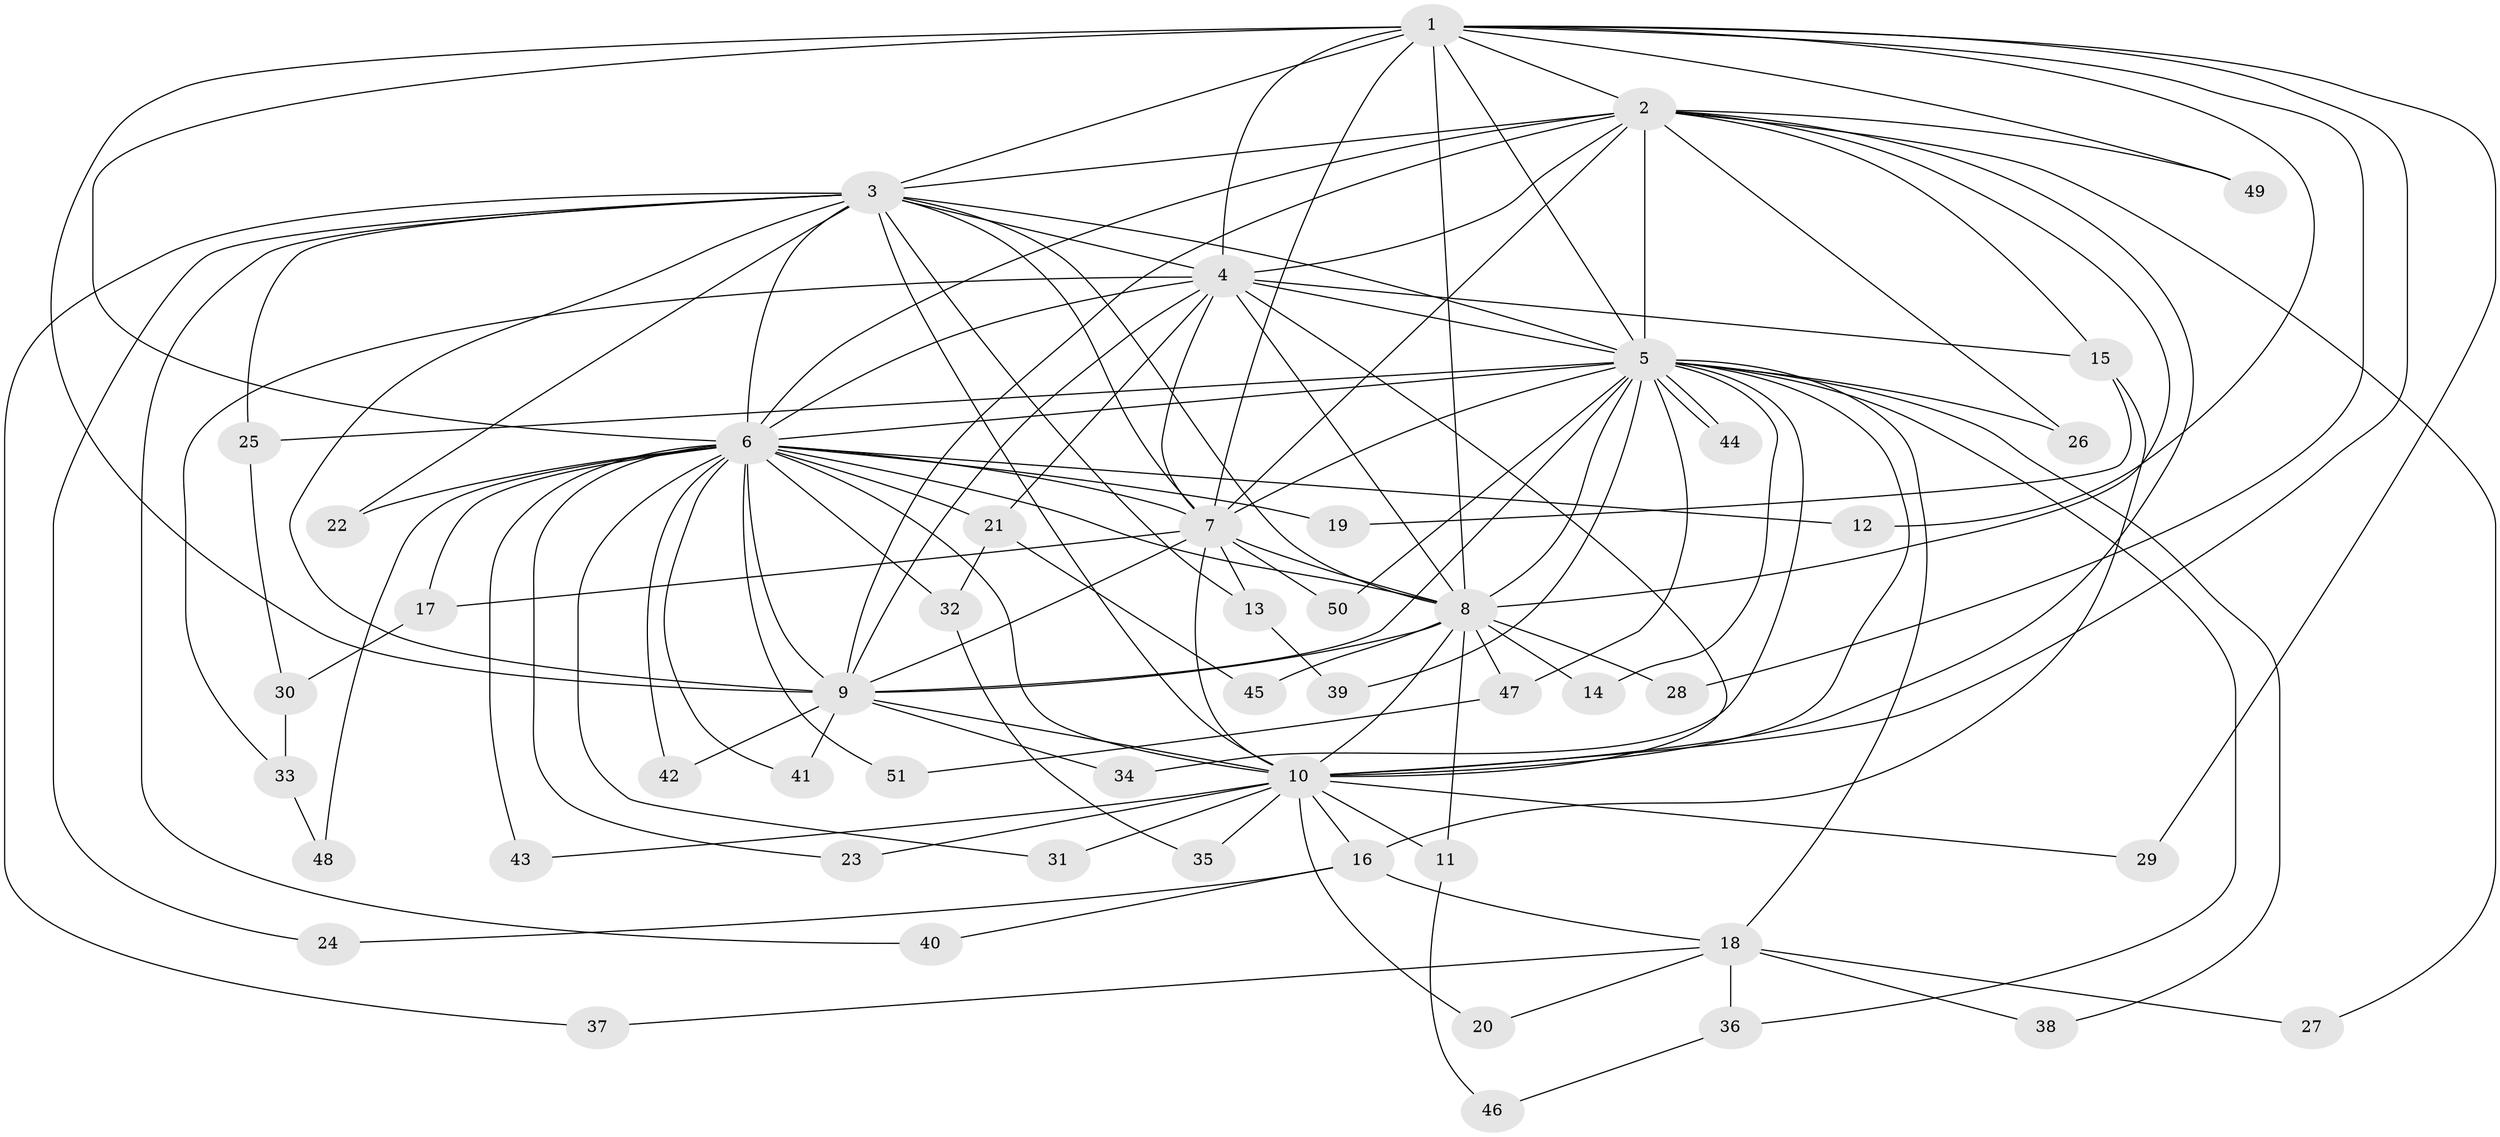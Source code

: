// coarse degree distribution, {11: 0.05555555555555555, 13: 0.027777777777777776, 22: 0.027777777777777776, 3: 0.16666666666666666, 2: 0.3888888888888889, 10: 0.027777777777777776, 4: 0.08333333333333333, 1: 0.1111111111111111, 9: 0.027777777777777776, 7: 0.027777777777777776, 5: 0.027777777777777776, 14: 0.027777777777777776}
// Generated by graph-tools (version 1.1) at 2025/36/03/04/25 23:36:23]
// undirected, 51 vertices, 127 edges
graph export_dot {
  node [color=gray90,style=filled];
  1;
  2;
  3;
  4;
  5;
  6;
  7;
  8;
  9;
  10;
  11;
  12;
  13;
  14;
  15;
  16;
  17;
  18;
  19;
  20;
  21;
  22;
  23;
  24;
  25;
  26;
  27;
  28;
  29;
  30;
  31;
  32;
  33;
  34;
  35;
  36;
  37;
  38;
  39;
  40;
  41;
  42;
  43;
  44;
  45;
  46;
  47;
  48;
  49;
  50;
  51;
  1 -- 2;
  1 -- 3;
  1 -- 4;
  1 -- 5;
  1 -- 6;
  1 -- 7;
  1 -- 8;
  1 -- 9;
  1 -- 10;
  1 -- 12;
  1 -- 28;
  1 -- 29;
  1 -- 49;
  2 -- 3;
  2 -- 4;
  2 -- 5;
  2 -- 6;
  2 -- 7;
  2 -- 8;
  2 -- 9;
  2 -- 10;
  2 -- 15;
  2 -- 26;
  2 -- 27;
  2 -- 49;
  3 -- 4;
  3 -- 5;
  3 -- 6;
  3 -- 7;
  3 -- 8;
  3 -- 9;
  3 -- 10;
  3 -- 13;
  3 -- 22;
  3 -- 24;
  3 -- 25;
  3 -- 37;
  3 -- 40;
  4 -- 5;
  4 -- 6;
  4 -- 7;
  4 -- 8;
  4 -- 9;
  4 -- 10;
  4 -- 15;
  4 -- 21;
  4 -- 33;
  5 -- 6;
  5 -- 7;
  5 -- 8;
  5 -- 9;
  5 -- 10;
  5 -- 14;
  5 -- 18;
  5 -- 25;
  5 -- 26;
  5 -- 34;
  5 -- 36;
  5 -- 38;
  5 -- 39;
  5 -- 44;
  5 -- 44;
  5 -- 47;
  5 -- 50;
  6 -- 7;
  6 -- 8;
  6 -- 9;
  6 -- 10;
  6 -- 12;
  6 -- 17;
  6 -- 19;
  6 -- 21;
  6 -- 22;
  6 -- 23;
  6 -- 31;
  6 -- 32;
  6 -- 41;
  6 -- 42;
  6 -- 43;
  6 -- 48;
  6 -- 51;
  7 -- 8;
  7 -- 9;
  7 -- 10;
  7 -- 13;
  7 -- 17;
  7 -- 50;
  8 -- 9;
  8 -- 10;
  8 -- 11;
  8 -- 14;
  8 -- 28;
  8 -- 45;
  8 -- 47;
  9 -- 10;
  9 -- 34;
  9 -- 41;
  9 -- 42;
  10 -- 11;
  10 -- 16;
  10 -- 20;
  10 -- 23;
  10 -- 29;
  10 -- 31;
  10 -- 35;
  10 -- 43;
  11 -- 46;
  13 -- 39;
  15 -- 16;
  15 -- 19;
  16 -- 18;
  16 -- 24;
  16 -- 40;
  17 -- 30;
  18 -- 20;
  18 -- 27;
  18 -- 36;
  18 -- 37;
  18 -- 38;
  21 -- 32;
  21 -- 45;
  25 -- 30;
  30 -- 33;
  32 -- 35;
  33 -- 48;
  36 -- 46;
  47 -- 51;
}
